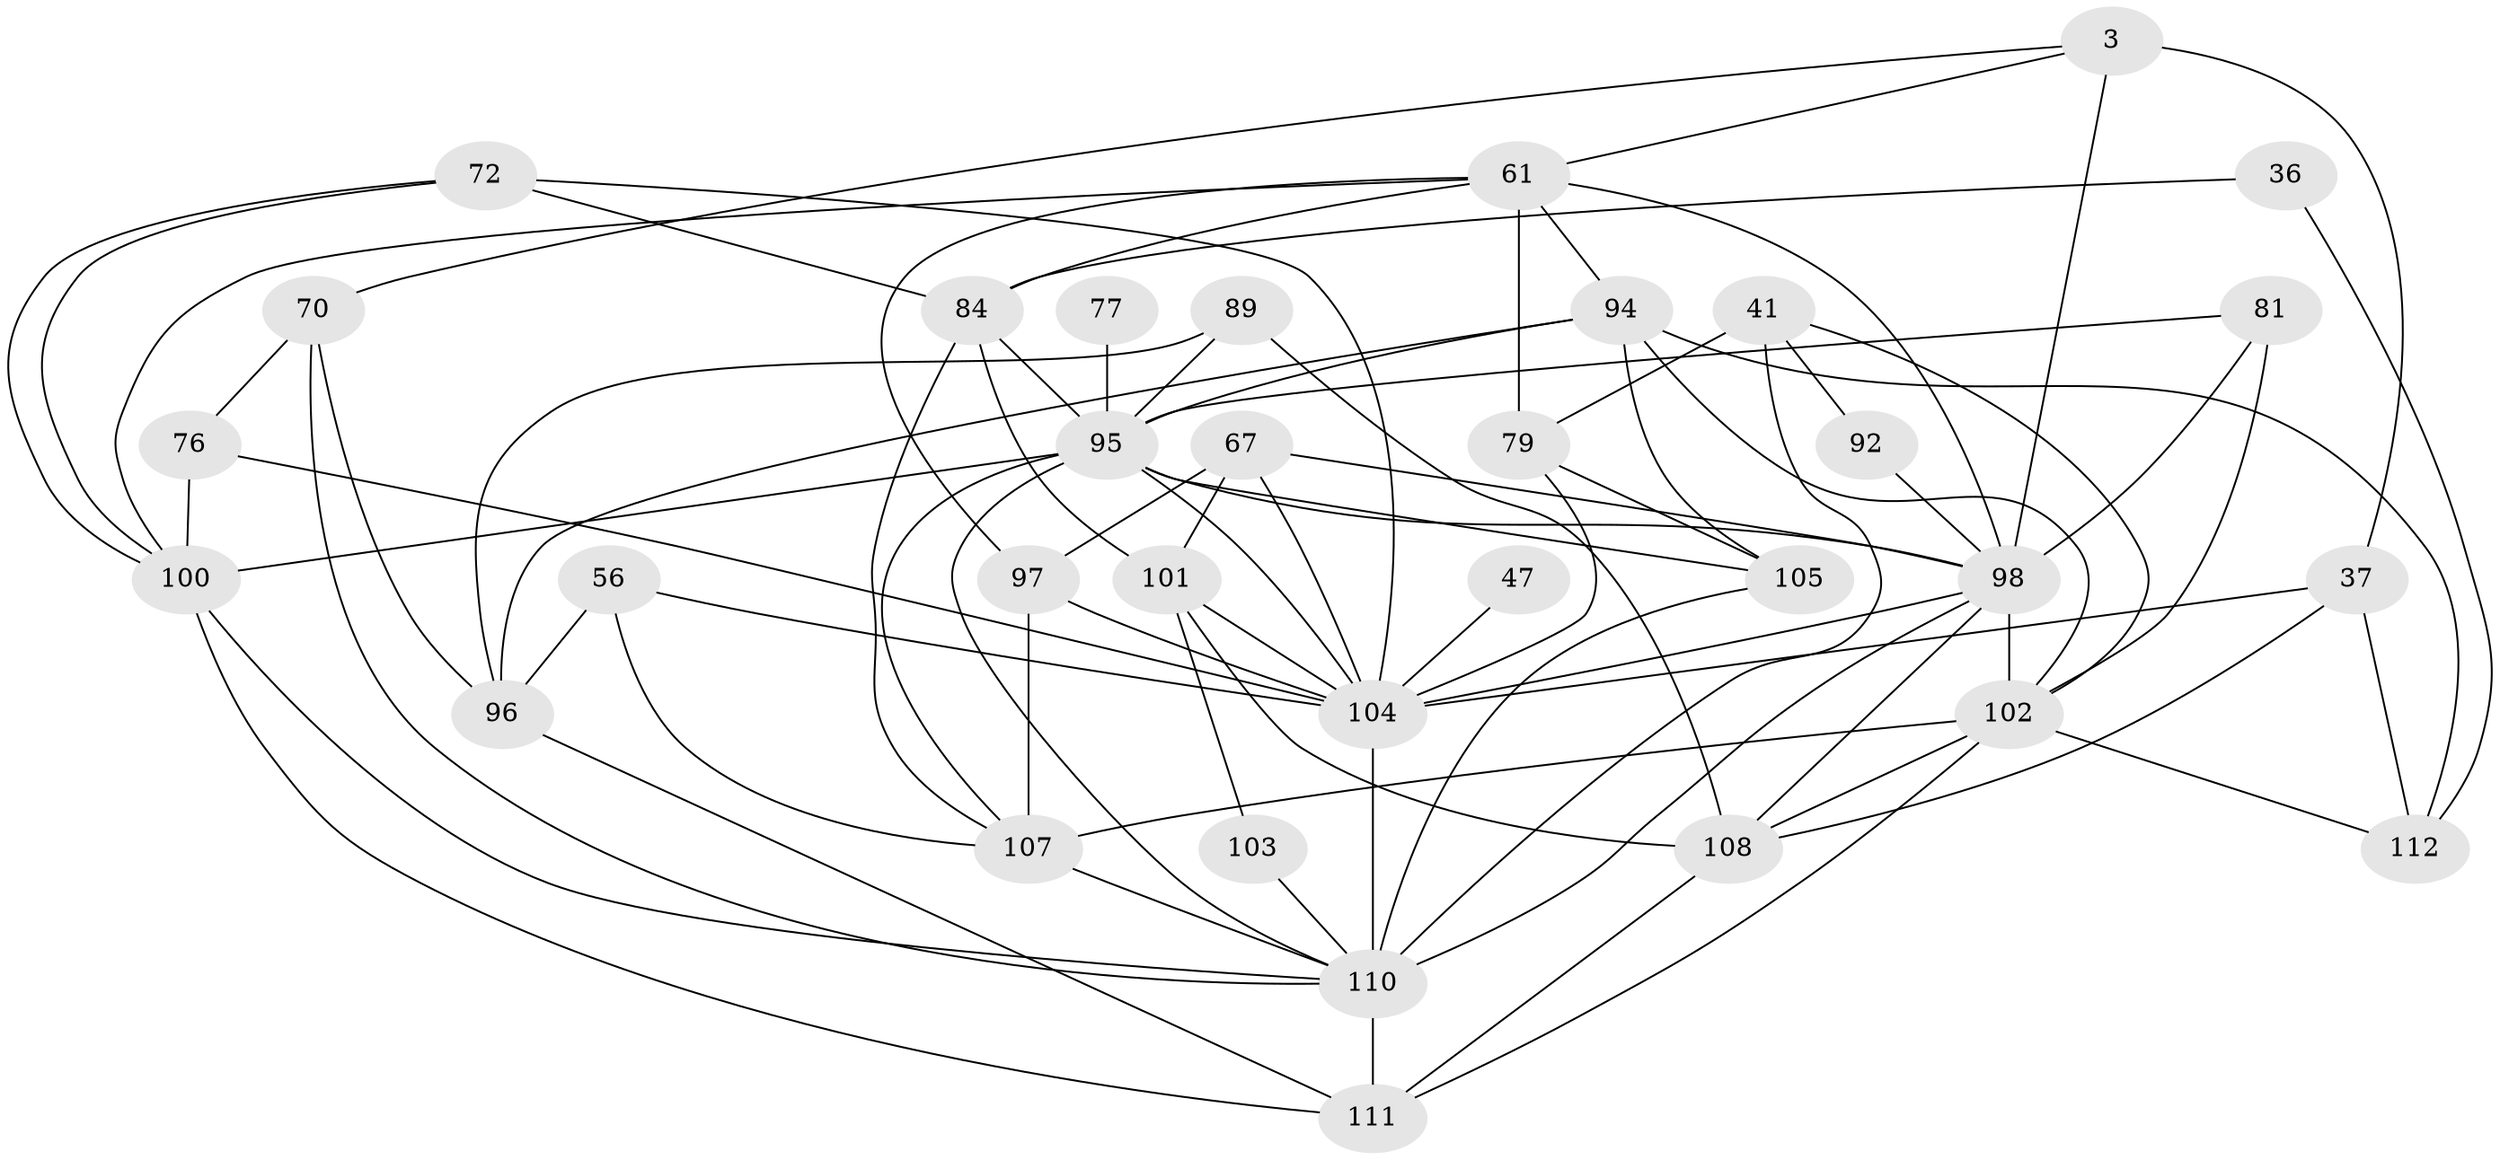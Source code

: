 // original degree distribution, {4: 0.2857142857142857, 5: 0.16964285714285715, 2: 0.14285714285714285, 6: 0.08928571428571429, 3: 0.25, 7: 0.0625}
// Generated by graph-tools (version 1.1) at 2025/54/03/04/25 21:54:03]
// undirected, 33 vertices, 82 edges
graph export_dot {
graph [start="1"]
  node [color=gray90,style=filled];
  3 [super="+2"];
  36 [super="+33"];
  37;
  41 [super="+4"];
  47;
  56;
  61 [super="+51+29+58"];
  67;
  70;
  72;
  76;
  77;
  79 [super="+16"];
  81;
  84 [super="+83"];
  89;
  92;
  94 [super="+55+52+86"];
  95 [super="+71+80+19"];
  96 [super="+45+54"];
  97 [super="+90"];
  98 [super="+7+6+12+44+13+49+66"];
  100 [super="+69"];
  101 [super="+26"];
  102 [super="+85"];
  103;
  104 [super="+32+82+48+62+91"];
  105 [super="+53+31"];
  107 [super="+38+99"];
  108 [super="+106"];
  110 [super="+74+35+87"];
  111 [super="+22+109+93"];
  112 [super="+65"];
  3 -- 37 [weight=2];
  3 -- 70;
  3 -- 98 [weight=3];
  3 -- 61;
  36 -- 112 [weight=2];
  36 -- 84 [weight=2];
  37 -- 108;
  37 -- 112 [weight=2];
  37 -- 104 [weight=2];
  41 -- 79 [weight=2];
  41 -- 92;
  41 -- 102;
  41 -- 110;
  47 -- 104 [weight=2];
  56 -- 107;
  56 -- 104 [weight=2];
  56 -- 96;
  61 -- 79 [weight=2];
  61 -- 97;
  61 -- 94 [weight=2];
  61 -- 98;
  61 -- 100;
  61 -- 84;
  67 -- 101 [weight=2];
  67 -- 97;
  67 -- 104;
  67 -- 98 [weight=3];
  70 -- 76;
  70 -- 110;
  70 -- 96;
  72 -- 100 [weight=2];
  72 -- 100;
  72 -- 104 [weight=2];
  72 -- 84;
  76 -- 100 [weight=2];
  76 -- 104;
  77 -- 95 [weight=2];
  79 -- 105;
  79 -- 104 [weight=3];
  81 -- 102 [weight=2];
  81 -- 98;
  81 -- 95;
  84 -- 107 [weight=2];
  84 -- 101;
  84 -- 95;
  89 -- 96;
  89 -- 95;
  89 -- 108;
  92 -- 98;
  94 -- 112;
  94 -- 105 [weight=2];
  94 -- 102;
  94 -- 96;
  94 -- 95 [weight=2];
  95 -- 100;
  95 -- 104 [weight=4];
  95 -- 98;
  95 -- 110;
  95 -- 107;
  95 -- 105;
  96 -- 111 [weight=3];
  97 -- 107 [weight=3];
  97 -- 104;
  98 -- 108;
  98 -- 102 [weight=4];
  98 -- 104;
  98 -- 110 [weight=4];
  100 -- 110;
  100 -- 111;
  101 -- 103;
  101 -- 104 [weight=2];
  101 -- 108 [weight=2];
  102 -- 107 [weight=3];
  102 -- 112;
  102 -- 111 [weight=2];
  102 -- 108 [weight=2];
  103 -- 110;
  104 -- 110 [weight=7];
  105 -- 110 [weight=2];
  107 -- 110 [weight=2];
  108 -- 111 [weight=4];
  110 -- 111 [weight=5];
}
